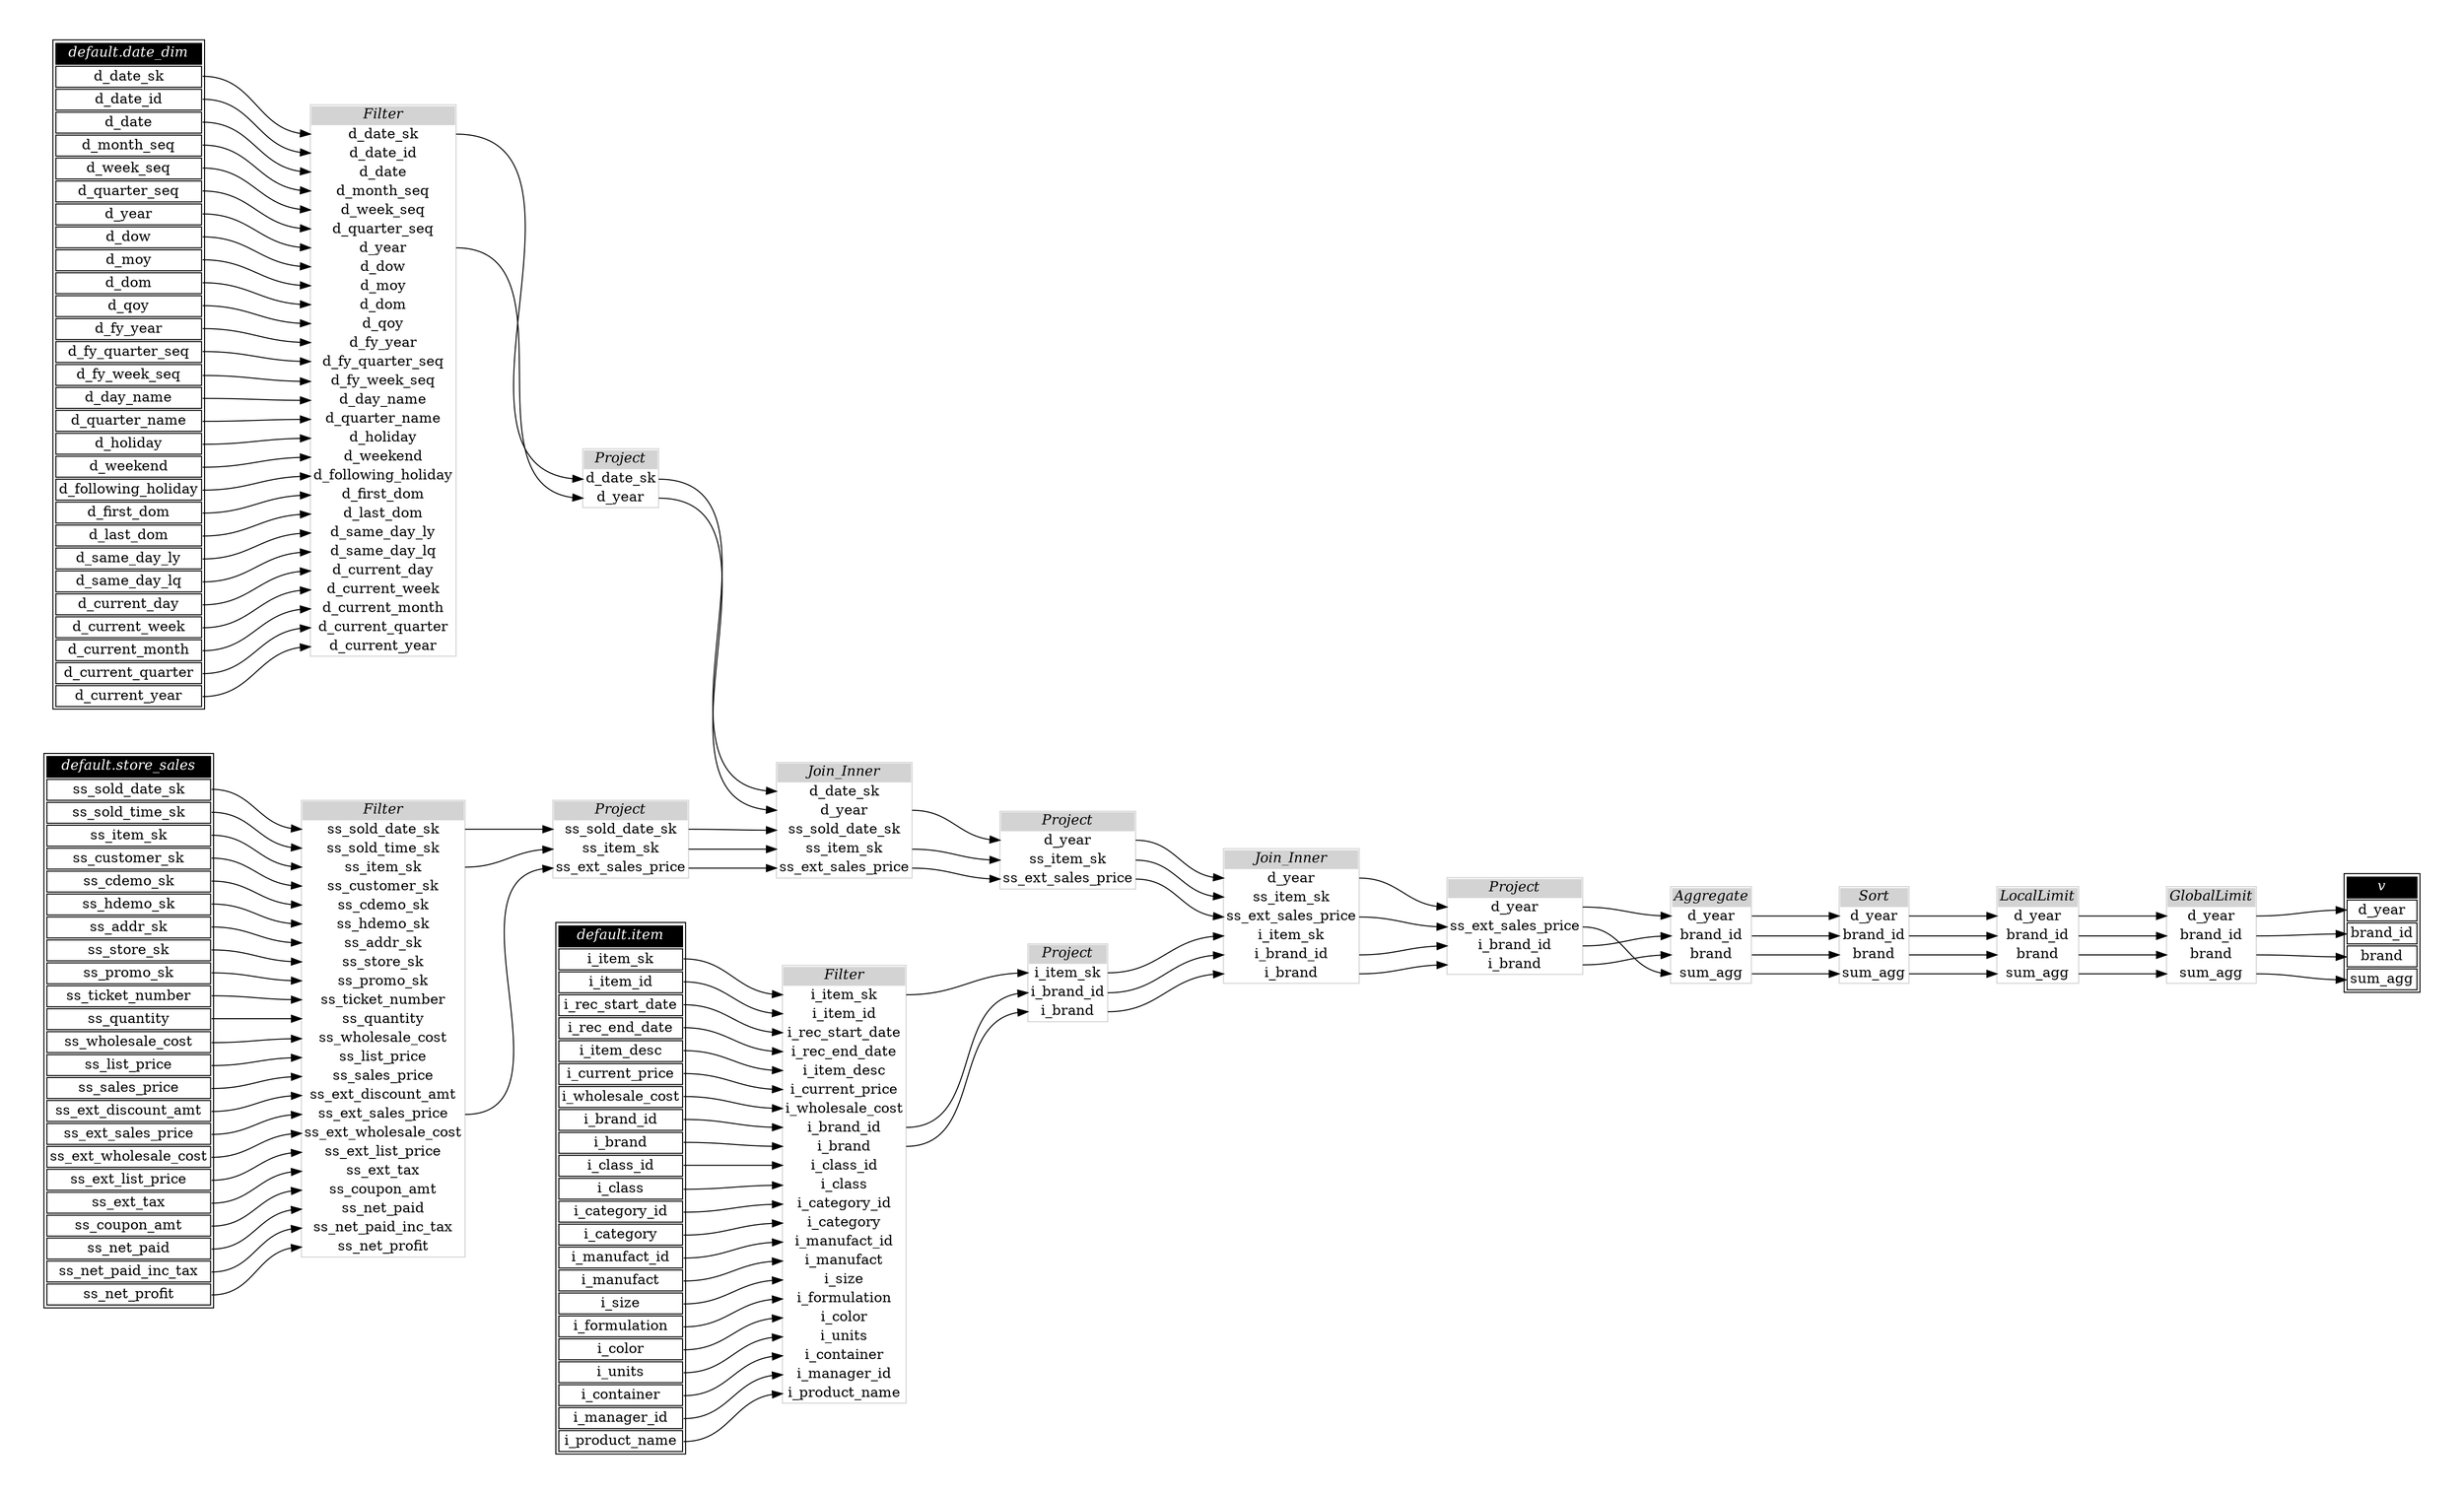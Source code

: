// Automatically generated by TPCDSFlowTestSuite


digraph {
  graph [pad="0.5" nodesep="0.5" ranksep="1" fontname="Helvetica" rankdir=LR];
  node [shape=plaintext]

  
"Aggregate_08685a1" [label=<
<table color="lightgray" border="1" cellborder="0" cellspacing="0">
  <tr><td bgcolor="lightgray" port="nodeName"><i>Aggregate</i></td></tr>
  <tr><td port="0">d_year</td></tr>
<tr><td port="1">brand_id</td></tr>
<tr><td port="2">brand</td></tr>
<tr><td port="3">sum_agg</td></tr>
</table>>];
     

"Filter_5a2db80" [label=<
<table color="lightgray" border="1" cellborder="0" cellspacing="0">
  <tr><td bgcolor="lightgray" port="nodeName"><i>Filter</i></td></tr>
  <tr><td port="0">d_date_sk</td></tr>
<tr><td port="1">d_date_id</td></tr>
<tr><td port="2">d_date</td></tr>
<tr><td port="3">d_month_seq</td></tr>
<tr><td port="4">d_week_seq</td></tr>
<tr><td port="5">d_quarter_seq</td></tr>
<tr><td port="6">d_year</td></tr>
<tr><td port="7">d_dow</td></tr>
<tr><td port="8">d_moy</td></tr>
<tr><td port="9">d_dom</td></tr>
<tr><td port="10">d_qoy</td></tr>
<tr><td port="11">d_fy_year</td></tr>
<tr><td port="12">d_fy_quarter_seq</td></tr>
<tr><td port="13">d_fy_week_seq</td></tr>
<tr><td port="14">d_day_name</td></tr>
<tr><td port="15">d_quarter_name</td></tr>
<tr><td port="16">d_holiday</td></tr>
<tr><td port="17">d_weekend</td></tr>
<tr><td port="18">d_following_holiday</td></tr>
<tr><td port="19">d_first_dom</td></tr>
<tr><td port="20">d_last_dom</td></tr>
<tr><td port="21">d_same_day_ly</td></tr>
<tr><td port="22">d_same_day_lq</td></tr>
<tr><td port="23">d_current_day</td></tr>
<tr><td port="24">d_current_week</td></tr>
<tr><td port="25">d_current_month</td></tr>
<tr><td port="26">d_current_quarter</td></tr>
<tr><td port="27">d_current_year</td></tr>
</table>>];
     

"Filter_c5eff16" [label=<
<table color="lightgray" border="1" cellborder="0" cellspacing="0">
  <tr><td bgcolor="lightgray" port="nodeName"><i>Filter</i></td></tr>
  <tr><td port="0">i_item_sk</td></tr>
<tr><td port="1">i_item_id</td></tr>
<tr><td port="2">i_rec_start_date</td></tr>
<tr><td port="3">i_rec_end_date</td></tr>
<tr><td port="4">i_item_desc</td></tr>
<tr><td port="5">i_current_price</td></tr>
<tr><td port="6">i_wholesale_cost</td></tr>
<tr><td port="7">i_brand_id</td></tr>
<tr><td port="8">i_brand</td></tr>
<tr><td port="9">i_class_id</td></tr>
<tr><td port="10">i_class</td></tr>
<tr><td port="11">i_category_id</td></tr>
<tr><td port="12">i_category</td></tr>
<tr><td port="13">i_manufact_id</td></tr>
<tr><td port="14">i_manufact</td></tr>
<tr><td port="15">i_size</td></tr>
<tr><td port="16">i_formulation</td></tr>
<tr><td port="17">i_color</td></tr>
<tr><td port="18">i_units</td></tr>
<tr><td port="19">i_container</td></tr>
<tr><td port="20">i_manager_id</td></tr>
<tr><td port="21">i_product_name</td></tr>
</table>>];
     

"Filter_f4150a4" [label=<
<table color="lightgray" border="1" cellborder="0" cellspacing="0">
  <tr><td bgcolor="lightgray" port="nodeName"><i>Filter</i></td></tr>
  <tr><td port="0">ss_sold_date_sk</td></tr>
<tr><td port="1">ss_sold_time_sk</td></tr>
<tr><td port="2">ss_item_sk</td></tr>
<tr><td port="3">ss_customer_sk</td></tr>
<tr><td port="4">ss_cdemo_sk</td></tr>
<tr><td port="5">ss_hdemo_sk</td></tr>
<tr><td port="6">ss_addr_sk</td></tr>
<tr><td port="7">ss_store_sk</td></tr>
<tr><td port="8">ss_promo_sk</td></tr>
<tr><td port="9">ss_ticket_number</td></tr>
<tr><td port="10">ss_quantity</td></tr>
<tr><td port="11">ss_wholesale_cost</td></tr>
<tr><td port="12">ss_list_price</td></tr>
<tr><td port="13">ss_sales_price</td></tr>
<tr><td port="14">ss_ext_discount_amt</td></tr>
<tr><td port="15">ss_ext_sales_price</td></tr>
<tr><td port="16">ss_ext_wholesale_cost</td></tr>
<tr><td port="17">ss_ext_list_price</td></tr>
<tr><td port="18">ss_ext_tax</td></tr>
<tr><td port="19">ss_coupon_amt</td></tr>
<tr><td port="20">ss_net_paid</td></tr>
<tr><td port="21">ss_net_paid_inc_tax</td></tr>
<tr><td port="22">ss_net_profit</td></tr>
</table>>];
     

"GlobalLimit_79f83e6" [label=<
<table color="lightgray" border="1" cellborder="0" cellspacing="0">
  <tr><td bgcolor="lightgray" port="nodeName"><i>GlobalLimit</i></td></tr>
  <tr><td port="0">d_year</td></tr>
<tr><td port="1">brand_id</td></tr>
<tr><td port="2">brand</td></tr>
<tr><td port="3">sum_agg</td></tr>
</table>>];
     

"Join_Inner_6a5df6b" [label=<
<table color="lightgray" border="1" cellborder="0" cellspacing="0">
  <tr><td bgcolor="lightgray" port="nodeName"><i>Join_Inner</i></td></tr>
  <tr><td port="0">d_year</td></tr>
<tr><td port="1">ss_item_sk</td></tr>
<tr><td port="2">ss_ext_sales_price</td></tr>
<tr><td port="3">i_item_sk</td></tr>
<tr><td port="4">i_brand_id</td></tr>
<tr><td port="5">i_brand</td></tr>
</table>>];
     

"Join_Inner_e908d15" [label=<
<table color="lightgray" border="1" cellborder="0" cellspacing="0">
  <tr><td bgcolor="lightgray" port="nodeName"><i>Join_Inner</i></td></tr>
  <tr><td port="0">d_date_sk</td></tr>
<tr><td port="1">d_year</td></tr>
<tr><td port="2">ss_sold_date_sk</td></tr>
<tr><td port="3">ss_item_sk</td></tr>
<tr><td port="4">ss_ext_sales_price</td></tr>
</table>>];
     

"LocalLimit_34b214b" [label=<
<table color="lightgray" border="1" cellborder="0" cellspacing="0">
  <tr><td bgcolor="lightgray" port="nodeName"><i>LocalLimit</i></td></tr>
  <tr><td port="0">d_year</td></tr>
<tr><td port="1">brand_id</td></tr>
<tr><td port="2">brand</td></tr>
<tr><td port="3">sum_agg</td></tr>
</table>>];
     

"Project_08120b7" [label=<
<table color="lightgray" border="1" cellborder="0" cellspacing="0">
  <tr><td bgcolor="lightgray" port="nodeName"><i>Project</i></td></tr>
  <tr><td port="0">d_date_sk</td></tr>
<tr><td port="1">d_year</td></tr>
</table>>];
     

"Project_2d96526" [label=<
<table color="lightgray" border="1" cellborder="0" cellspacing="0">
  <tr><td bgcolor="lightgray" port="nodeName"><i>Project</i></td></tr>
  <tr><td port="0">d_year</td></tr>
<tr><td port="1">ss_item_sk</td></tr>
<tr><td port="2">ss_ext_sales_price</td></tr>
</table>>];
     

"Project_3cf871d" [label=<
<table color="lightgray" border="1" cellborder="0" cellspacing="0">
  <tr><td bgcolor="lightgray" port="nodeName"><i>Project</i></td></tr>
  <tr><td port="0">i_item_sk</td></tr>
<tr><td port="1">i_brand_id</td></tr>
<tr><td port="2">i_brand</td></tr>
</table>>];
     

"Project_cdbc4e3" [label=<
<table color="lightgray" border="1" cellborder="0" cellspacing="0">
  <tr><td bgcolor="lightgray" port="nodeName"><i>Project</i></td></tr>
  <tr><td port="0">ss_sold_date_sk</td></tr>
<tr><td port="1">ss_item_sk</td></tr>
<tr><td port="2">ss_ext_sales_price</td></tr>
</table>>];
     

"Project_d8b309a" [label=<
<table color="lightgray" border="1" cellborder="0" cellspacing="0">
  <tr><td bgcolor="lightgray" port="nodeName"><i>Project</i></td></tr>
  <tr><td port="0">d_year</td></tr>
<tr><td port="1">ss_ext_sales_price</td></tr>
<tr><td port="2">i_brand_id</td></tr>
<tr><td port="3">i_brand</td></tr>
</table>>];
     

"Sort_8b57353" [label=<
<table color="lightgray" border="1" cellborder="0" cellspacing="0">
  <tr><td bgcolor="lightgray" port="nodeName"><i>Sort</i></td></tr>
  <tr><td port="0">d_year</td></tr>
<tr><td port="1">brand_id</td></tr>
<tr><td port="2">brand</td></tr>
<tr><td port="3">sum_agg</td></tr>
</table>>];
     

"default.date_dim" [color="black" label=<
<table>
  <tr><td bgcolor="black" port="nodeName"><i><font color="white">default.date_dim</font></i></td></tr>
  <tr><td port="0">d_date_sk</td></tr>
<tr><td port="1">d_date_id</td></tr>
<tr><td port="2">d_date</td></tr>
<tr><td port="3">d_month_seq</td></tr>
<tr><td port="4">d_week_seq</td></tr>
<tr><td port="5">d_quarter_seq</td></tr>
<tr><td port="6">d_year</td></tr>
<tr><td port="7">d_dow</td></tr>
<tr><td port="8">d_moy</td></tr>
<tr><td port="9">d_dom</td></tr>
<tr><td port="10">d_qoy</td></tr>
<tr><td port="11">d_fy_year</td></tr>
<tr><td port="12">d_fy_quarter_seq</td></tr>
<tr><td port="13">d_fy_week_seq</td></tr>
<tr><td port="14">d_day_name</td></tr>
<tr><td port="15">d_quarter_name</td></tr>
<tr><td port="16">d_holiday</td></tr>
<tr><td port="17">d_weekend</td></tr>
<tr><td port="18">d_following_holiday</td></tr>
<tr><td port="19">d_first_dom</td></tr>
<tr><td port="20">d_last_dom</td></tr>
<tr><td port="21">d_same_day_ly</td></tr>
<tr><td port="22">d_same_day_lq</td></tr>
<tr><td port="23">d_current_day</td></tr>
<tr><td port="24">d_current_week</td></tr>
<tr><td port="25">d_current_month</td></tr>
<tr><td port="26">d_current_quarter</td></tr>
<tr><td port="27">d_current_year</td></tr>
</table>>];
     

"default.item" [color="black" label=<
<table>
  <tr><td bgcolor="black" port="nodeName"><i><font color="white">default.item</font></i></td></tr>
  <tr><td port="0">i_item_sk</td></tr>
<tr><td port="1">i_item_id</td></tr>
<tr><td port="2">i_rec_start_date</td></tr>
<tr><td port="3">i_rec_end_date</td></tr>
<tr><td port="4">i_item_desc</td></tr>
<tr><td port="5">i_current_price</td></tr>
<tr><td port="6">i_wholesale_cost</td></tr>
<tr><td port="7">i_brand_id</td></tr>
<tr><td port="8">i_brand</td></tr>
<tr><td port="9">i_class_id</td></tr>
<tr><td port="10">i_class</td></tr>
<tr><td port="11">i_category_id</td></tr>
<tr><td port="12">i_category</td></tr>
<tr><td port="13">i_manufact_id</td></tr>
<tr><td port="14">i_manufact</td></tr>
<tr><td port="15">i_size</td></tr>
<tr><td port="16">i_formulation</td></tr>
<tr><td port="17">i_color</td></tr>
<tr><td port="18">i_units</td></tr>
<tr><td port="19">i_container</td></tr>
<tr><td port="20">i_manager_id</td></tr>
<tr><td port="21">i_product_name</td></tr>
</table>>];
     

"default.store_sales" [color="black" label=<
<table>
  <tr><td bgcolor="black" port="nodeName"><i><font color="white">default.store_sales</font></i></td></tr>
  <tr><td port="0">ss_sold_date_sk</td></tr>
<tr><td port="1">ss_sold_time_sk</td></tr>
<tr><td port="2">ss_item_sk</td></tr>
<tr><td port="3">ss_customer_sk</td></tr>
<tr><td port="4">ss_cdemo_sk</td></tr>
<tr><td port="5">ss_hdemo_sk</td></tr>
<tr><td port="6">ss_addr_sk</td></tr>
<tr><td port="7">ss_store_sk</td></tr>
<tr><td port="8">ss_promo_sk</td></tr>
<tr><td port="9">ss_ticket_number</td></tr>
<tr><td port="10">ss_quantity</td></tr>
<tr><td port="11">ss_wholesale_cost</td></tr>
<tr><td port="12">ss_list_price</td></tr>
<tr><td port="13">ss_sales_price</td></tr>
<tr><td port="14">ss_ext_discount_amt</td></tr>
<tr><td port="15">ss_ext_sales_price</td></tr>
<tr><td port="16">ss_ext_wholesale_cost</td></tr>
<tr><td port="17">ss_ext_list_price</td></tr>
<tr><td port="18">ss_ext_tax</td></tr>
<tr><td port="19">ss_coupon_amt</td></tr>
<tr><td port="20">ss_net_paid</td></tr>
<tr><td port="21">ss_net_paid_inc_tax</td></tr>
<tr><td port="22">ss_net_profit</td></tr>
</table>>];
     

"v" [color="black" label=<
<table>
  <tr><td bgcolor="black" port="nodeName"><i><font color="white">v</font></i></td></tr>
  <tr><td port="0">d_year</td></tr>
<tr><td port="1">brand_id</td></tr>
<tr><td port="2">brand</td></tr>
<tr><td port="3">sum_agg</td></tr>
</table>>];
     
  "Aggregate_08685a1":0 -> "Sort_8b57353":0;
"Aggregate_08685a1":1 -> "Sort_8b57353":1;
"Aggregate_08685a1":2 -> "Sort_8b57353":2;
"Aggregate_08685a1":3 -> "Sort_8b57353":3;
"Filter_5a2db80":0 -> "Project_08120b7":0;
"Filter_5a2db80":6 -> "Project_08120b7":1;
"Filter_c5eff16":0 -> "Project_3cf871d":0;
"Filter_c5eff16":7 -> "Project_3cf871d":1;
"Filter_c5eff16":8 -> "Project_3cf871d":2;
"Filter_f4150a4":0 -> "Project_cdbc4e3":0;
"Filter_f4150a4":15 -> "Project_cdbc4e3":2;
"Filter_f4150a4":2 -> "Project_cdbc4e3":1;
"GlobalLimit_79f83e6":0 -> "v":0;
"GlobalLimit_79f83e6":1 -> "v":1;
"GlobalLimit_79f83e6":2 -> "v":2;
"GlobalLimit_79f83e6":3 -> "v":3;
"Join_Inner_6a5df6b":0 -> "Project_d8b309a":0;
"Join_Inner_6a5df6b":2 -> "Project_d8b309a":1;
"Join_Inner_6a5df6b":4 -> "Project_d8b309a":2;
"Join_Inner_6a5df6b":5 -> "Project_d8b309a":3;
"Join_Inner_e908d15":1 -> "Project_2d96526":0;
"Join_Inner_e908d15":3 -> "Project_2d96526":1;
"Join_Inner_e908d15":4 -> "Project_2d96526":2;
"LocalLimit_34b214b":0 -> "GlobalLimit_79f83e6":0;
"LocalLimit_34b214b":1 -> "GlobalLimit_79f83e6":1;
"LocalLimit_34b214b":2 -> "GlobalLimit_79f83e6":2;
"LocalLimit_34b214b":3 -> "GlobalLimit_79f83e6":3;
"Project_08120b7":0 -> "Join_Inner_e908d15":0;
"Project_08120b7":1 -> "Join_Inner_e908d15":1;
"Project_2d96526":0 -> "Join_Inner_6a5df6b":0;
"Project_2d96526":1 -> "Join_Inner_6a5df6b":1;
"Project_2d96526":2 -> "Join_Inner_6a5df6b":2;
"Project_3cf871d":0 -> "Join_Inner_6a5df6b":3;
"Project_3cf871d":1 -> "Join_Inner_6a5df6b":4;
"Project_3cf871d":2 -> "Join_Inner_6a5df6b":5;
"Project_cdbc4e3":0 -> "Join_Inner_e908d15":2;
"Project_cdbc4e3":1 -> "Join_Inner_e908d15":3;
"Project_cdbc4e3":2 -> "Join_Inner_e908d15":4;
"Project_d8b309a":0 -> "Aggregate_08685a1":0;
"Project_d8b309a":1 -> "Aggregate_08685a1":3;
"Project_d8b309a":2 -> "Aggregate_08685a1":1;
"Project_d8b309a":3 -> "Aggregate_08685a1":2;
"Sort_8b57353":0 -> "LocalLimit_34b214b":0;
"Sort_8b57353":1 -> "LocalLimit_34b214b":1;
"Sort_8b57353":2 -> "LocalLimit_34b214b":2;
"Sort_8b57353":3 -> "LocalLimit_34b214b":3;
"default.date_dim":0 -> "Filter_5a2db80":0;
"default.date_dim":1 -> "Filter_5a2db80":1;
"default.date_dim":10 -> "Filter_5a2db80":10;
"default.date_dim":11 -> "Filter_5a2db80":11;
"default.date_dim":12 -> "Filter_5a2db80":12;
"default.date_dim":13 -> "Filter_5a2db80":13;
"default.date_dim":14 -> "Filter_5a2db80":14;
"default.date_dim":15 -> "Filter_5a2db80":15;
"default.date_dim":16 -> "Filter_5a2db80":16;
"default.date_dim":17 -> "Filter_5a2db80":17;
"default.date_dim":18 -> "Filter_5a2db80":18;
"default.date_dim":19 -> "Filter_5a2db80":19;
"default.date_dim":2 -> "Filter_5a2db80":2;
"default.date_dim":20 -> "Filter_5a2db80":20;
"default.date_dim":21 -> "Filter_5a2db80":21;
"default.date_dim":22 -> "Filter_5a2db80":22;
"default.date_dim":23 -> "Filter_5a2db80":23;
"default.date_dim":24 -> "Filter_5a2db80":24;
"default.date_dim":25 -> "Filter_5a2db80":25;
"default.date_dim":26 -> "Filter_5a2db80":26;
"default.date_dim":27 -> "Filter_5a2db80":27;
"default.date_dim":3 -> "Filter_5a2db80":3;
"default.date_dim":4 -> "Filter_5a2db80":4;
"default.date_dim":5 -> "Filter_5a2db80":5;
"default.date_dim":6 -> "Filter_5a2db80":6;
"default.date_dim":7 -> "Filter_5a2db80":7;
"default.date_dim":8 -> "Filter_5a2db80":8;
"default.date_dim":9 -> "Filter_5a2db80":9;
"default.item":0 -> "Filter_c5eff16":0;
"default.item":1 -> "Filter_c5eff16":1;
"default.item":10 -> "Filter_c5eff16":10;
"default.item":11 -> "Filter_c5eff16":11;
"default.item":12 -> "Filter_c5eff16":12;
"default.item":13 -> "Filter_c5eff16":13;
"default.item":14 -> "Filter_c5eff16":14;
"default.item":15 -> "Filter_c5eff16":15;
"default.item":16 -> "Filter_c5eff16":16;
"default.item":17 -> "Filter_c5eff16":17;
"default.item":18 -> "Filter_c5eff16":18;
"default.item":19 -> "Filter_c5eff16":19;
"default.item":2 -> "Filter_c5eff16":2;
"default.item":20 -> "Filter_c5eff16":20;
"default.item":21 -> "Filter_c5eff16":21;
"default.item":3 -> "Filter_c5eff16":3;
"default.item":4 -> "Filter_c5eff16":4;
"default.item":5 -> "Filter_c5eff16":5;
"default.item":6 -> "Filter_c5eff16":6;
"default.item":7 -> "Filter_c5eff16":7;
"default.item":8 -> "Filter_c5eff16":8;
"default.item":9 -> "Filter_c5eff16":9;
"default.store_sales":0 -> "Filter_f4150a4":0;
"default.store_sales":1 -> "Filter_f4150a4":1;
"default.store_sales":10 -> "Filter_f4150a4":10;
"default.store_sales":11 -> "Filter_f4150a4":11;
"default.store_sales":12 -> "Filter_f4150a4":12;
"default.store_sales":13 -> "Filter_f4150a4":13;
"default.store_sales":14 -> "Filter_f4150a4":14;
"default.store_sales":15 -> "Filter_f4150a4":15;
"default.store_sales":16 -> "Filter_f4150a4":16;
"default.store_sales":17 -> "Filter_f4150a4":17;
"default.store_sales":18 -> "Filter_f4150a4":18;
"default.store_sales":19 -> "Filter_f4150a4":19;
"default.store_sales":2 -> "Filter_f4150a4":2;
"default.store_sales":20 -> "Filter_f4150a4":20;
"default.store_sales":21 -> "Filter_f4150a4":21;
"default.store_sales":22 -> "Filter_f4150a4":22;
"default.store_sales":3 -> "Filter_f4150a4":3;
"default.store_sales":4 -> "Filter_f4150a4":4;
"default.store_sales":5 -> "Filter_f4150a4":5;
"default.store_sales":6 -> "Filter_f4150a4":6;
"default.store_sales":7 -> "Filter_f4150a4":7;
"default.store_sales":8 -> "Filter_f4150a4":8;
"default.store_sales":9 -> "Filter_f4150a4":9;
}
       